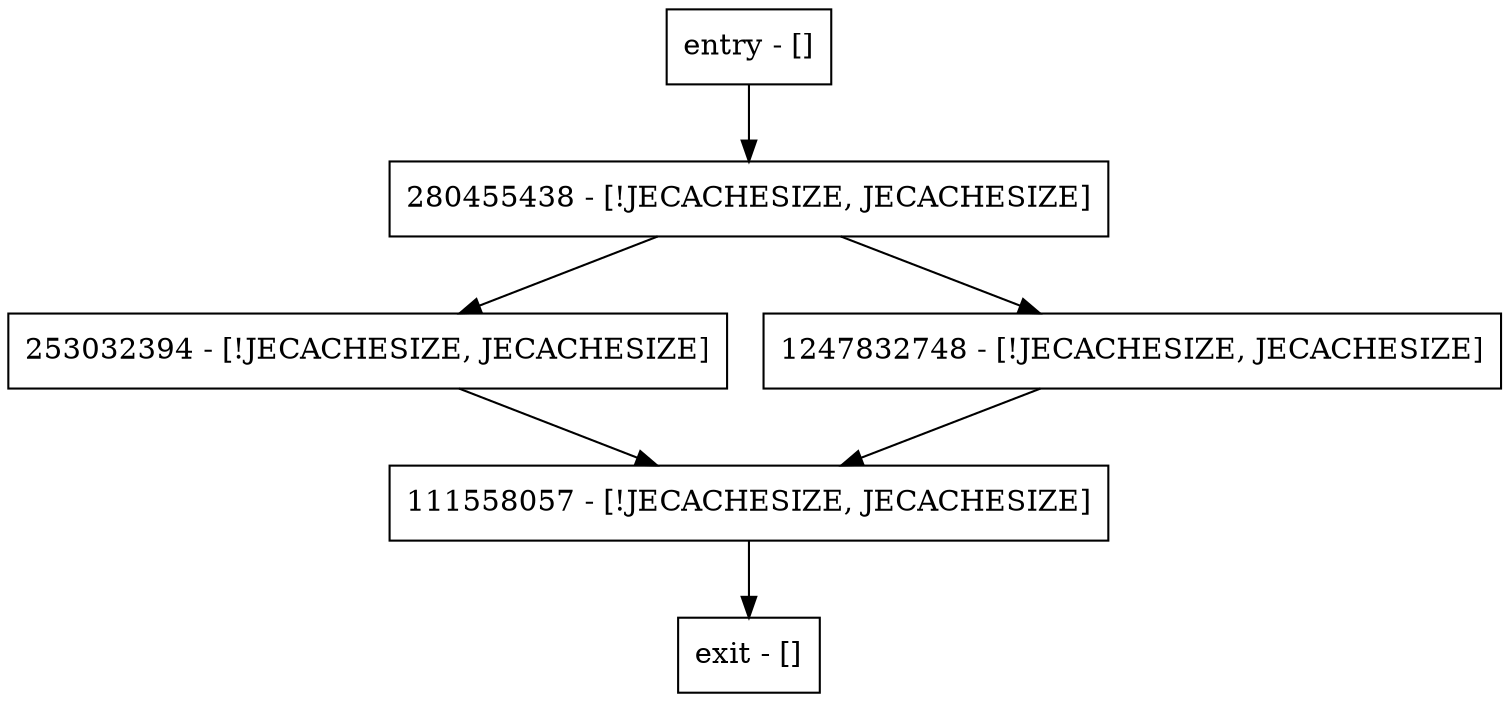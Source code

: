 digraph <init> {
node [shape=record];
entry [label="entry - []"];
exit [label="exit - []"];
111558057 [label="111558057 - [!JECACHESIZE, JECACHESIZE]"];
280455438 [label="280455438 - [!JECACHESIZE, JECACHESIZE]"];
253032394 [label="253032394 - [!JECACHESIZE, JECACHESIZE]"];
1247832748 [label="1247832748 - [!JECACHESIZE, JECACHESIZE]"];
entry;
exit;
entry -> 280455438;
111558057 -> exit;
280455438 -> 253032394;
280455438 -> 1247832748;
253032394 -> 111558057;
1247832748 -> 111558057;
}
